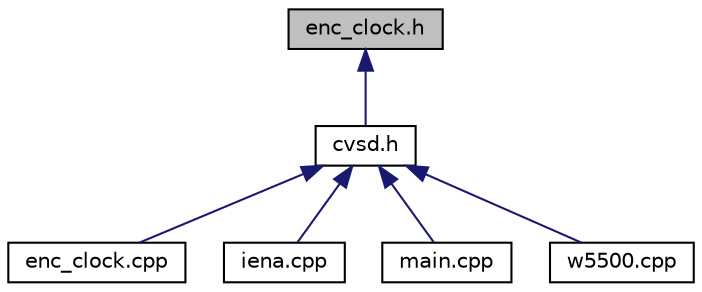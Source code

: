 digraph "enc_clock.h"
{
  edge [fontname="Helvetica",fontsize="10",labelfontname="Helvetica",labelfontsize="10"];
  node [fontname="Helvetica",fontsize="10",shape=record];
  Node1 [label="enc_clock.h",height=0.2,width=0.4,color="black", fillcolor="grey75", style="filled", fontcolor="black"];
  Node1 -> Node2 [dir="back",color="midnightblue",fontsize="10",style="solid",fontname="Helvetica"];
  Node2 [label="cvsd.h",height=0.2,width=0.4,color="black", fillcolor="white", style="filled",URL="$cvsd_8h.html",tooltip="This header file provide Macros, Includes and declarations of some functions used by main..."];
  Node2 -> Node3 [dir="back",color="midnightblue",fontsize="10",style="solid",fontname="Helvetica"];
  Node3 [label="enc_clock.cpp",height=0.2,width=0.4,color="black", fillcolor="white", style="filled",URL="$enc__clock_8cpp.html"];
  Node2 -> Node4 [dir="back",color="midnightblue",fontsize="10",style="solid",fontname="Helvetica"];
  Node4 [label="iena.cpp",height=0.2,width=0.4,color="black", fillcolor="white", style="filled",URL="$iena_8cpp.html"];
  Node2 -> Node5 [dir="back",color="midnightblue",fontsize="10",style="solid",fontname="Helvetica"];
  Node5 [label="main.cpp",height=0.2,width=0.4,color="black", fillcolor="white", style="filled",URL="$main_8cpp.html",tooltip="The main.cpp file. "];
  Node2 -> Node6 [dir="back",color="midnightblue",fontsize="10",style="solid",fontname="Helvetica"];
  Node6 [label="w5500.cpp",height=0.2,width=0.4,color="black", fillcolor="white", style="filled",URL="$w5500_8cpp.html"];
}
